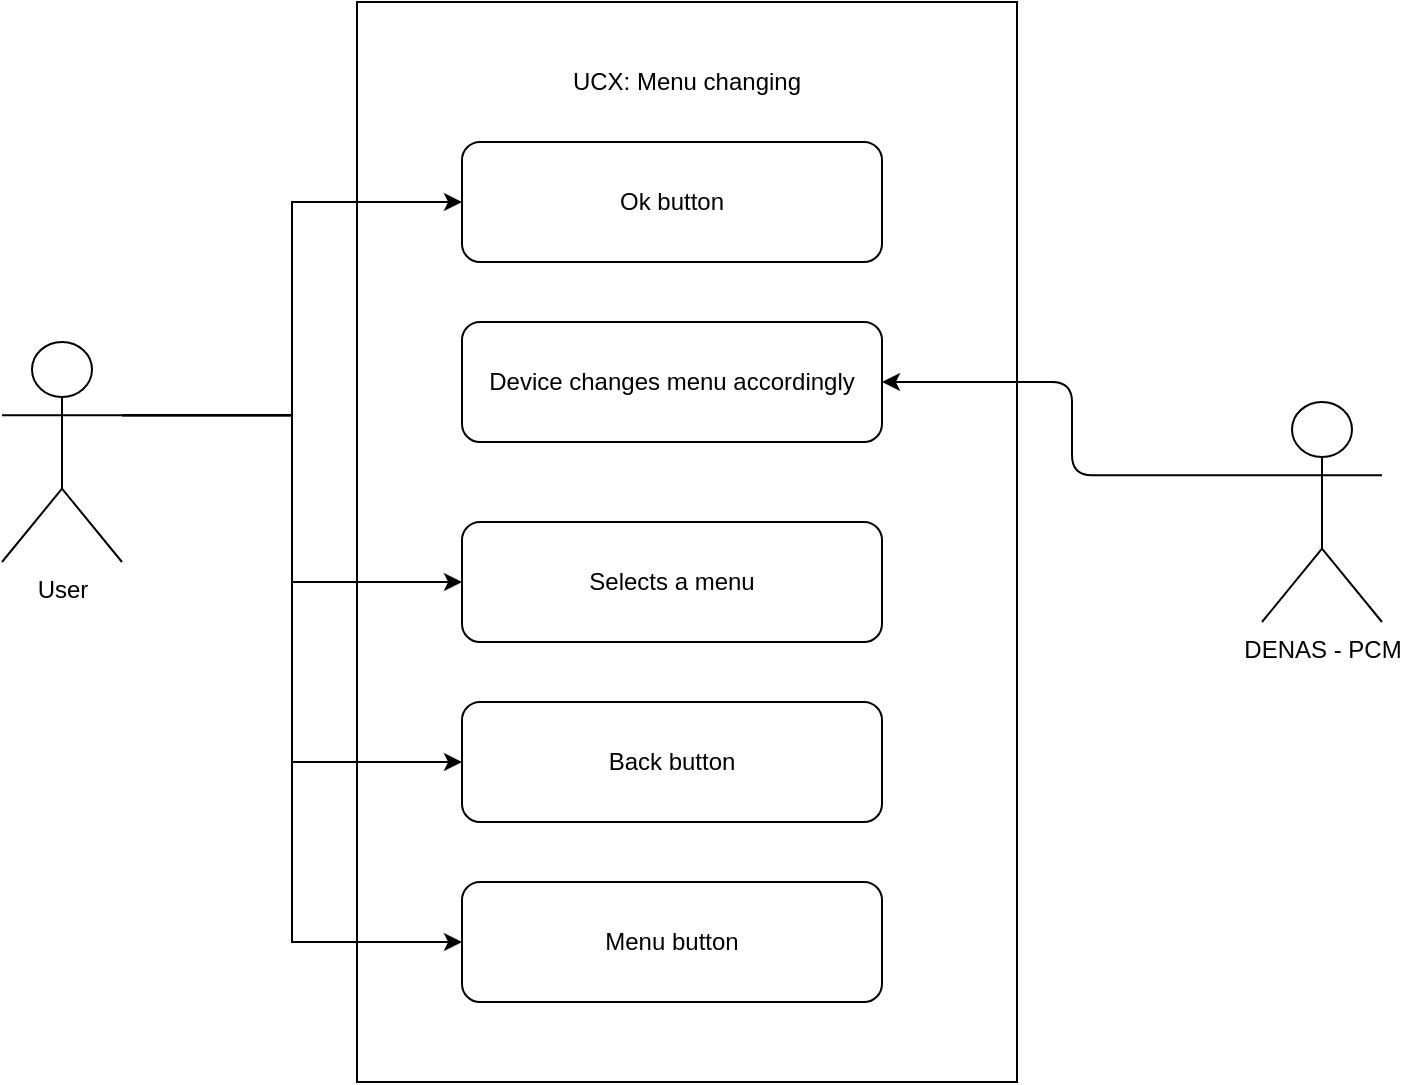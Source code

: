<mxfile version="14.5.7" type="google"><diagram id="0bM2tFZ2VhuEfIPH9Lti" name="Page-1"><mxGraphModel dx="585" dy="780" grid="1" gridSize="10" guides="1" tooltips="1" connect="1" arrows="1" fold="1" page="1" pageScale="1" pageWidth="850" pageHeight="1100" math="0" shadow="0"><root><mxCell id="0"/><mxCell id="1" parent="0"/><mxCell id="VGXO_xf3-3ZlElwHllfk-1" value="" style="rounded=0;whiteSpace=wrap;html=1;" vertex="1" parent="1"><mxGeometry x="227.5" y="80" width="330" height="540" as="geometry"/></mxCell><mxCell id="VGXO_xf3-3ZlElwHllfk-2" style="edgeStyle=orthogonalEdgeStyle;rounded=0;orthogonalLoop=1;jettySize=auto;html=1;exitX=1;exitY=0.333;exitDx=0;exitDy=0;exitPerimeter=0;" edge="1" parent="1" source="VGXO_xf3-3ZlElwHllfk-3" target="VGXO_xf3-3ZlElwHllfk-7"><mxGeometry relative="1" as="geometry"/></mxCell><mxCell id="VGXO_xf3-3ZlElwHllfk-15" style="edgeStyle=orthogonalEdgeStyle;rounded=0;orthogonalLoop=1;jettySize=auto;html=1;exitX=1;exitY=0.333;exitDx=0;exitDy=0;exitPerimeter=0;entryX=0;entryY=0.5;entryDx=0;entryDy=0;" edge="1" parent="1" source="VGXO_xf3-3ZlElwHllfk-3" target="VGXO_xf3-3ZlElwHllfk-11"><mxGeometry relative="1" as="geometry"/></mxCell><mxCell id="VGXO_xf3-3ZlElwHllfk-16" style="edgeStyle=orthogonalEdgeStyle;rounded=0;orthogonalLoop=1;jettySize=auto;html=1;exitX=1;exitY=0.333;exitDx=0;exitDy=0;exitPerimeter=0;entryX=0;entryY=0.5;entryDx=0;entryDy=0;" edge="1" parent="1" source="VGXO_xf3-3ZlElwHllfk-3" target="VGXO_xf3-3ZlElwHllfk-10"><mxGeometry relative="1" as="geometry"/></mxCell><mxCell id="VGXO_xf3-3ZlElwHllfk-18" style="edgeStyle=orthogonalEdgeStyle;rounded=0;orthogonalLoop=1;jettySize=auto;html=1;exitX=1;exitY=0.333;exitDx=0;exitDy=0;exitPerimeter=0;entryX=0;entryY=0.5;entryDx=0;entryDy=0;" edge="1" parent="1" source="VGXO_xf3-3ZlElwHllfk-3" target="VGXO_xf3-3ZlElwHllfk-13"><mxGeometry relative="1" as="geometry"/></mxCell><mxCell id="VGXO_xf3-3ZlElwHllfk-3" value="User" style="shape=umlActor;verticalLabelPosition=bottom;verticalAlign=top;html=1;outlineConnect=0;" vertex="1" parent="1"><mxGeometry x="50" y="250" width="60" height="110" as="geometry"/></mxCell><mxCell id="VGXO_xf3-3ZlElwHllfk-4" value="UCX: Menu changing" style="text;html=1;strokeColor=none;fillColor=none;align=center;verticalAlign=middle;whiteSpace=wrap;rounded=0;" vertex="1" parent="1"><mxGeometry x="250" y="110" width="285" height="20" as="geometry"/></mxCell><mxCell id="VGXO_xf3-3ZlElwHllfk-5" value="DENAS - PCM" style="shape=umlActor;verticalLabelPosition=bottom;verticalAlign=top;html=1;outlineConnect=0;" vertex="1" parent="1"><mxGeometry x="680" y="280" width="60" height="110" as="geometry"/></mxCell><mxCell id="VGXO_xf3-3ZlElwHllfk-7" value="Selects a menu" style="rounded=1;whiteSpace=wrap;html=1;" vertex="1" parent="1"><mxGeometry x="280" y="340" width="210" height="60" as="geometry"/></mxCell><mxCell id="VGXO_xf3-3ZlElwHllfk-8" value="Device changes menu accordingly" style="rounded=1;whiteSpace=wrap;html=1;" vertex="1" parent="1"><mxGeometry x="280" y="240" width="210" height="60" as="geometry"/></mxCell><mxCell id="VGXO_xf3-3ZlElwHllfk-9" value="" style="endArrow=classic;html=1;strokeColor=#000000;edgeStyle=orthogonalEdgeStyle;entryX=1;entryY=0.5;entryDx=0;entryDy=0;exitX=0;exitY=0.333;exitDx=0;exitDy=0;exitPerimeter=0;" edge="1" parent="1" source="VGXO_xf3-3ZlElwHllfk-5" target="VGXO_xf3-3ZlElwHllfk-8"><mxGeometry width="50" height="50" relative="1" as="geometry"><mxPoint x="690" y="360" as="sourcePoint"/><mxPoint x="500" y="330" as="targetPoint"/></mxGeometry></mxCell><mxCell id="VGXO_xf3-3ZlElwHllfk-10" value="Back button" style="rounded=1;whiteSpace=wrap;html=1;" vertex="1" parent="1"><mxGeometry x="280" y="430" width="210" height="60" as="geometry"/></mxCell><mxCell id="VGXO_xf3-3ZlElwHllfk-11" value="Menu button" style="rounded=1;whiteSpace=wrap;html=1;" vertex="1" parent="1"><mxGeometry x="280" y="520" width="210" height="60" as="geometry"/></mxCell><mxCell id="VGXO_xf3-3ZlElwHllfk-13" value="Ok button" style="rounded=1;whiteSpace=wrap;html=1;" vertex="1" parent="1"><mxGeometry x="280" y="150" width="210" height="60" as="geometry"/></mxCell></root></mxGraphModel></diagram></mxfile>